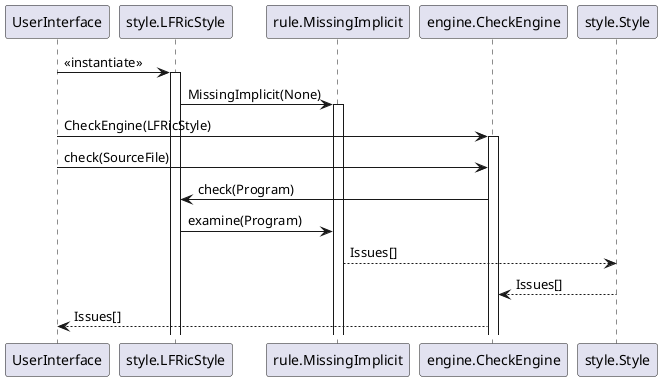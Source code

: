 @startuml Checker Sequence Diagram
participant UserInterface

UserInterface -> style.LFRicStyle : <<instantiate>>
activate style.LFRicStyle

style.LFRicStyle -> rule.MissingImplicit : MissingImplicit(None)
activate rule.MissingImplicit

UserInterface -> engine.CheckEngine : CheckEngine(LFRicStyle)
activate engine.CheckEngine

UserInterface -> engine.CheckEngine : check(SourceFile)

engine.CheckEngine -> style.LFRicStyle : check(Program)

style.LFRicStyle -> rule.MissingImplicit : examine(Program)

rule.MissingImplicit --> style.Style : Issues[]

style.Style --> engine.CheckEngine : Issues[]

engine.CheckEngine --> UserInterface : Issues[]

@enduml
